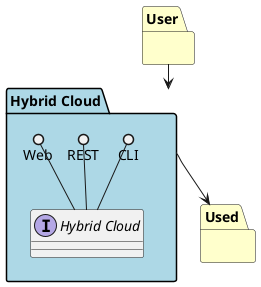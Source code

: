 @startuml

package "User" #ffffcc {

}

package "Used" #ffffcc {

}

package "Hybrid Cloud" #lightblue {

    interface "Hybrid Cloud" {
    }

    CLI ()-- "Hybrid Cloud"
    REST ()-- "Hybrid Cloud"
    Web ()-- "Hybrid Cloud"
}

User --> "Hybrid Cloud"
"Hybrid Cloud" --> Used

@enduml
